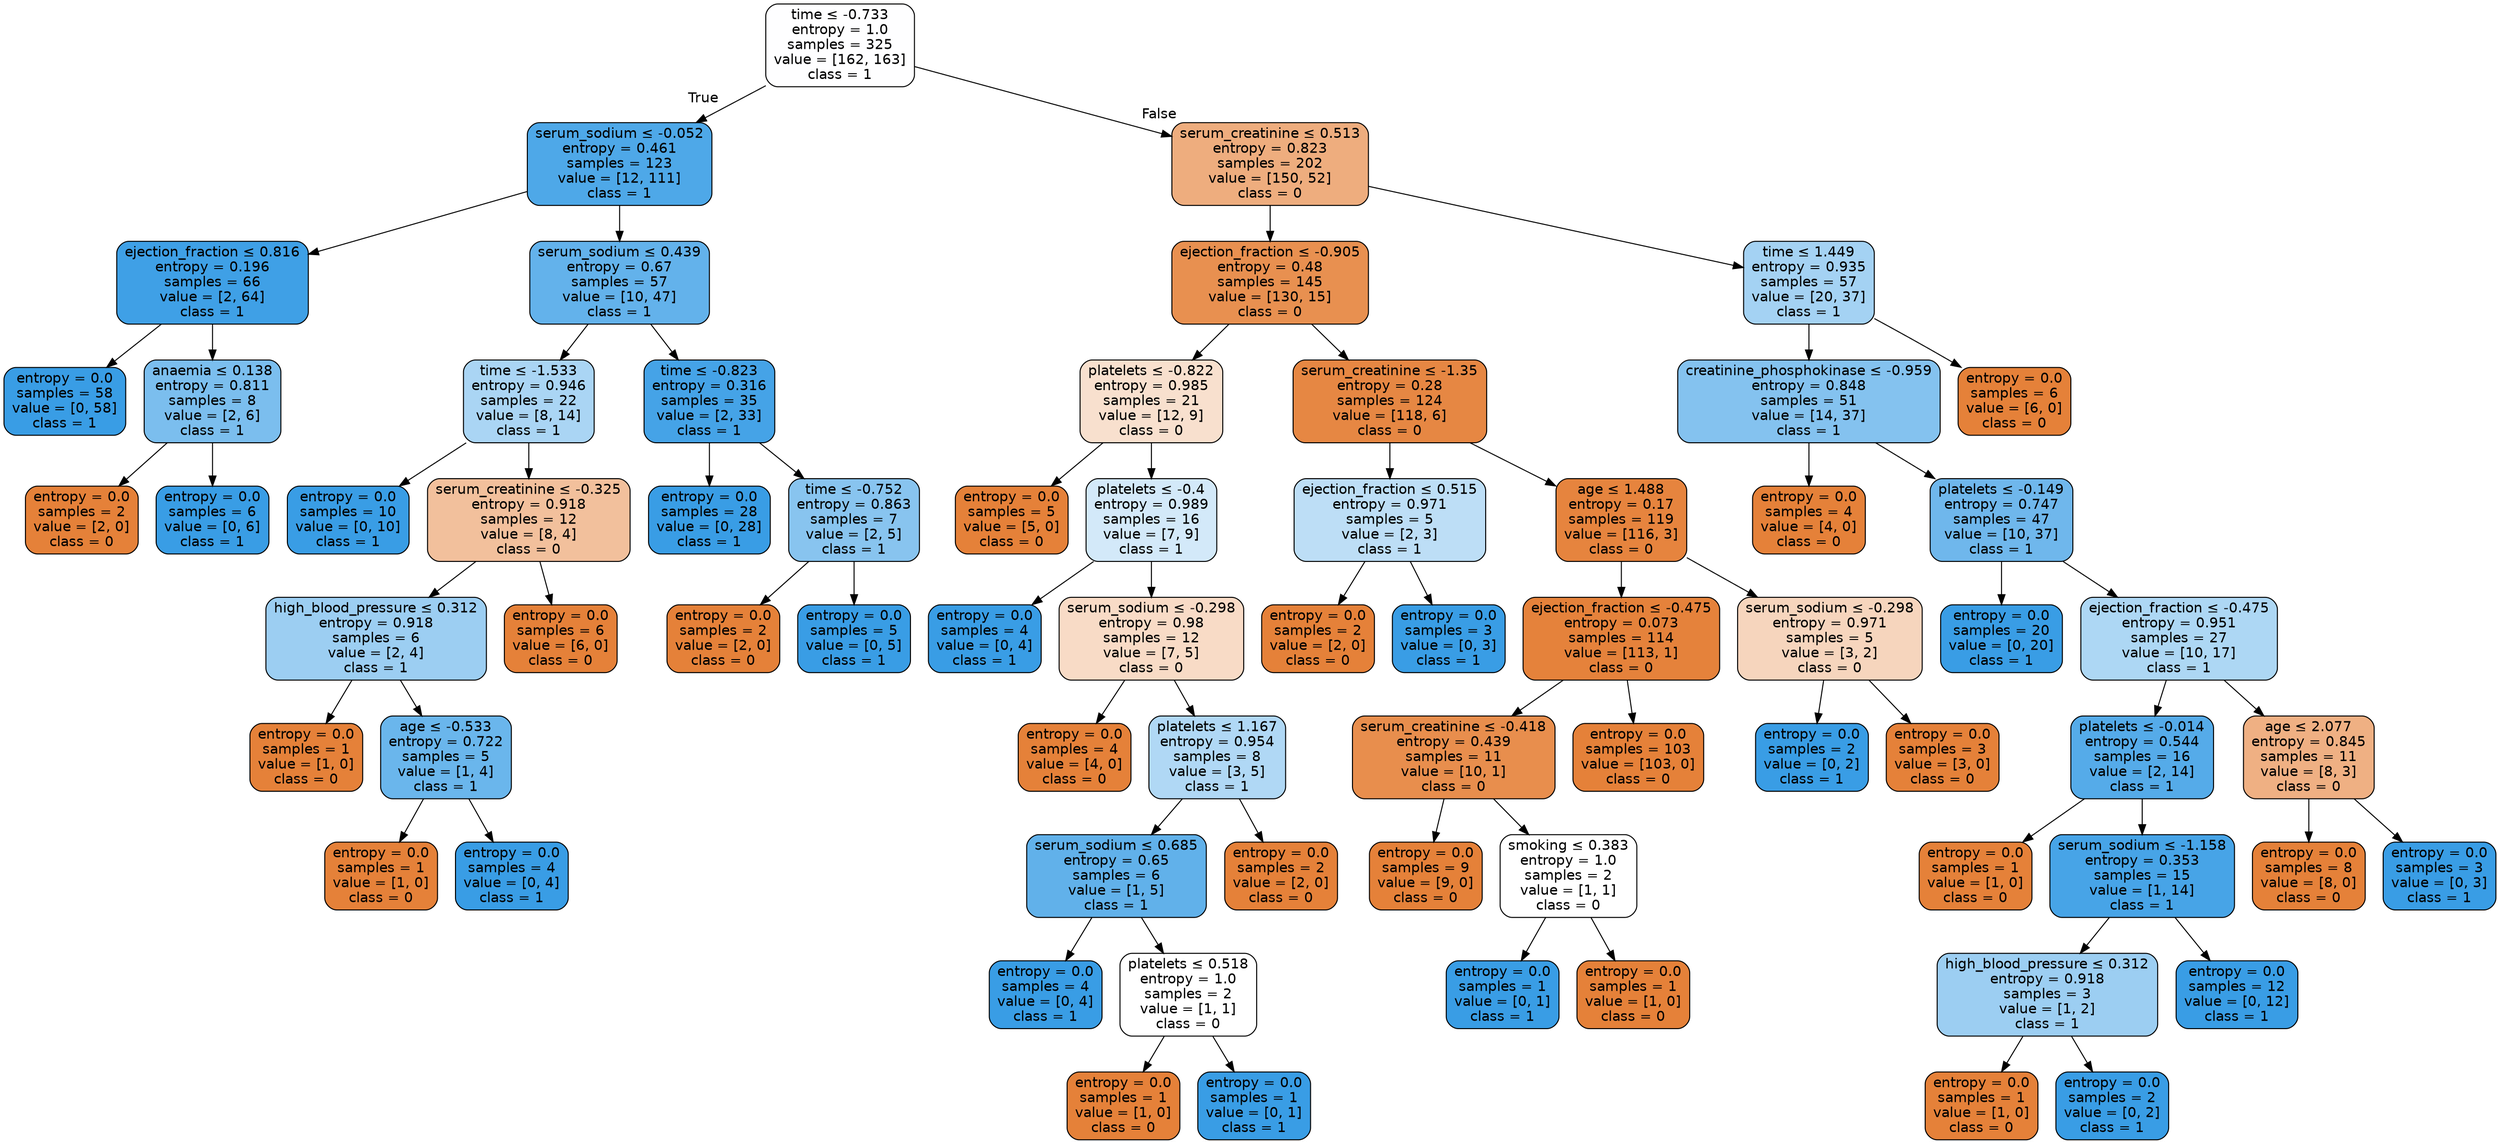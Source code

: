 digraph Tree {
node [shape=box, style="filled, rounded", color="black", fontname=helvetica] ;
edge [fontname=helvetica] ;
0 [label=<time &le; -0.733<br/>entropy = 1.0<br/>samples = 325<br/>value = [162, 163]<br/>class = 1>, fillcolor="#fefeff"] ;
1 [label=<serum_sodium &le; -0.052<br/>entropy = 0.461<br/>samples = 123<br/>value = [12, 111]<br/>class = 1>, fillcolor="#4ea8e8"] ;
0 -> 1 [labeldistance=2.5, labelangle=45, headlabel="True"] ;
2 [label=<ejection_fraction &le; 0.816<br/>entropy = 0.196<br/>samples = 66<br/>value = [2, 64]<br/>class = 1>, fillcolor="#3fa0e6"] ;
1 -> 2 ;
3 [label=<entropy = 0.0<br/>samples = 58<br/>value = [0, 58]<br/>class = 1>, fillcolor="#399de5"] ;
2 -> 3 ;
4 [label=<anaemia &le; 0.138<br/>entropy = 0.811<br/>samples = 8<br/>value = [2, 6]<br/>class = 1>, fillcolor="#7bbeee"] ;
2 -> 4 ;
5 [label=<entropy = 0.0<br/>samples = 2<br/>value = [2, 0]<br/>class = 0>, fillcolor="#e58139"] ;
4 -> 5 ;
6 [label=<entropy = 0.0<br/>samples = 6<br/>value = [0, 6]<br/>class = 1>, fillcolor="#399de5"] ;
4 -> 6 ;
7 [label=<serum_sodium &le; 0.439<br/>entropy = 0.67<br/>samples = 57<br/>value = [10, 47]<br/>class = 1>, fillcolor="#63b2eb"] ;
1 -> 7 ;
8 [label=<time &le; -1.533<br/>entropy = 0.946<br/>samples = 22<br/>value = [8, 14]<br/>class = 1>, fillcolor="#aad5f4"] ;
7 -> 8 ;
9 [label=<entropy = 0.0<br/>samples = 10<br/>value = [0, 10]<br/>class = 1>, fillcolor="#399de5"] ;
8 -> 9 ;
10 [label=<serum_creatinine &le; -0.325<br/>entropy = 0.918<br/>samples = 12<br/>value = [8, 4]<br/>class = 0>, fillcolor="#f2c09c"] ;
8 -> 10 ;
11 [label=<high_blood_pressure &le; 0.312<br/>entropy = 0.918<br/>samples = 6<br/>value = [2, 4]<br/>class = 1>, fillcolor="#9ccef2"] ;
10 -> 11 ;
12 [label=<entropy = 0.0<br/>samples = 1<br/>value = [1, 0]<br/>class = 0>, fillcolor="#e58139"] ;
11 -> 12 ;
13 [label=<age &le; -0.533<br/>entropy = 0.722<br/>samples = 5<br/>value = [1, 4]<br/>class = 1>, fillcolor="#6ab6ec"] ;
11 -> 13 ;
14 [label=<entropy = 0.0<br/>samples = 1<br/>value = [1, 0]<br/>class = 0>, fillcolor="#e58139"] ;
13 -> 14 ;
15 [label=<entropy = 0.0<br/>samples = 4<br/>value = [0, 4]<br/>class = 1>, fillcolor="#399de5"] ;
13 -> 15 ;
16 [label=<entropy = 0.0<br/>samples = 6<br/>value = [6, 0]<br/>class = 0>, fillcolor="#e58139"] ;
10 -> 16 ;
17 [label=<time &le; -0.823<br/>entropy = 0.316<br/>samples = 35<br/>value = [2, 33]<br/>class = 1>, fillcolor="#45a3e7"] ;
7 -> 17 ;
18 [label=<entropy = 0.0<br/>samples = 28<br/>value = [0, 28]<br/>class = 1>, fillcolor="#399de5"] ;
17 -> 18 ;
19 [label=<time &le; -0.752<br/>entropy = 0.863<br/>samples = 7<br/>value = [2, 5]<br/>class = 1>, fillcolor="#88c4ef"] ;
17 -> 19 ;
20 [label=<entropy = 0.0<br/>samples = 2<br/>value = [2, 0]<br/>class = 0>, fillcolor="#e58139"] ;
19 -> 20 ;
21 [label=<entropy = 0.0<br/>samples = 5<br/>value = [0, 5]<br/>class = 1>, fillcolor="#399de5"] ;
19 -> 21 ;
22 [label=<serum_creatinine &le; 0.513<br/>entropy = 0.823<br/>samples = 202<br/>value = [150, 52]<br/>class = 0>, fillcolor="#eead7e"] ;
0 -> 22 [labeldistance=2.5, labelangle=-45, headlabel="False"] ;
23 [label=<ejection_fraction &le; -0.905<br/>entropy = 0.48<br/>samples = 145<br/>value = [130, 15]<br/>class = 0>, fillcolor="#e89050"] ;
22 -> 23 ;
24 [label=<platelets &le; -0.822<br/>entropy = 0.985<br/>samples = 21<br/>value = [12, 9]<br/>class = 0>, fillcolor="#f8e0ce"] ;
23 -> 24 ;
25 [label=<entropy = 0.0<br/>samples = 5<br/>value = [5, 0]<br/>class = 0>, fillcolor="#e58139"] ;
24 -> 25 ;
26 [label=<platelets &le; -0.4<br/>entropy = 0.989<br/>samples = 16<br/>value = [7, 9]<br/>class = 1>, fillcolor="#d3e9f9"] ;
24 -> 26 ;
27 [label=<entropy = 0.0<br/>samples = 4<br/>value = [0, 4]<br/>class = 1>, fillcolor="#399de5"] ;
26 -> 27 ;
28 [label=<serum_sodium &le; -0.298<br/>entropy = 0.98<br/>samples = 12<br/>value = [7, 5]<br/>class = 0>, fillcolor="#f8dbc6"] ;
26 -> 28 ;
29 [label=<entropy = 0.0<br/>samples = 4<br/>value = [4, 0]<br/>class = 0>, fillcolor="#e58139"] ;
28 -> 29 ;
30 [label=<platelets &le; 1.167<br/>entropy = 0.954<br/>samples = 8<br/>value = [3, 5]<br/>class = 1>, fillcolor="#b0d8f5"] ;
28 -> 30 ;
31 [label=<serum_sodium &le; 0.685<br/>entropy = 0.65<br/>samples = 6<br/>value = [1, 5]<br/>class = 1>, fillcolor="#61b1ea"] ;
30 -> 31 ;
32 [label=<entropy = 0.0<br/>samples = 4<br/>value = [0, 4]<br/>class = 1>, fillcolor="#399de5"] ;
31 -> 32 ;
33 [label=<platelets &le; 0.518<br/>entropy = 1.0<br/>samples = 2<br/>value = [1, 1]<br/>class = 0>, fillcolor="#ffffff"] ;
31 -> 33 ;
34 [label=<entropy = 0.0<br/>samples = 1<br/>value = [1, 0]<br/>class = 0>, fillcolor="#e58139"] ;
33 -> 34 ;
35 [label=<entropy = 0.0<br/>samples = 1<br/>value = [0, 1]<br/>class = 1>, fillcolor="#399de5"] ;
33 -> 35 ;
36 [label=<entropy = 0.0<br/>samples = 2<br/>value = [2, 0]<br/>class = 0>, fillcolor="#e58139"] ;
30 -> 36 ;
37 [label=<serum_creatinine &le; -1.35<br/>entropy = 0.28<br/>samples = 124<br/>value = [118, 6]<br/>class = 0>, fillcolor="#e68743"] ;
23 -> 37 ;
38 [label=<ejection_fraction &le; 0.515<br/>entropy = 0.971<br/>samples = 5<br/>value = [2, 3]<br/>class = 1>, fillcolor="#bddef6"] ;
37 -> 38 ;
39 [label=<entropy = 0.0<br/>samples = 2<br/>value = [2, 0]<br/>class = 0>, fillcolor="#e58139"] ;
38 -> 39 ;
40 [label=<entropy = 0.0<br/>samples = 3<br/>value = [0, 3]<br/>class = 1>, fillcolor="#399de5"] ;
38 -> 40 ;
41 [label=<age &le; 1.488<br/>entropy = 0.17<br/>samples = 119<br/>value = [116, 3]<br/>class = 0>, fillcolor="#e6843e"] ;
37 -> 41 ;
42 [label=<ejection_fraction &le; -0.475<br/>entropy = 0.073<br/>samples = 114<br/>value = [113, 1]<br/>class = 0>, fillcolor="#e5823b"] ;
41 -> 42 ;
43 [label=<serum_creatinine &le; -0.418<br/>entropy = 0.439<br/>samples = 11<br/>value = [10, 1]<br/>class = 0>, fillcolor="#e88e4d"] ;
42 -> 43 ;
44 [label=<entropy = 0.0<br/>samples = 9<br/>value = [9, 0]<br/>class = 0>, fillcolor="#e58139"] ;
43 -> 44 ;
45 [label=<smoking &le; 0.383<br/>entropy = 1.0<br/>samples = 2<br/>value = [1, 1]<br/>class = 0>, fillcolor="#ffffff"] ;
43 -> 45 ;
46 [label=<entropy = 0.0<br/>samples = 1<br/>value = [0, 1]<br/>class = 1>, fillcolor="#399de5"] ;
45 -> 46 ;
47 [label=<entropy = 0.0<br/>samples = 1<br/>value = [1, 0]<br/>class = 0>, fillcolor="#e58139"] ;
45 -> 47 ;
48 [label=<entropy = 0.0<br/>samples = 103<br/>value = [103, 0]<br/>class = 0>, fillcolor="#e58139"] ;
42 -> 48 ;
49 [label=<serum_sodium &le; -0.298<br/>entropy = 0.971<br/>samples = 5<br/>value = [3, 2]<br/>class = 0>, fillcolor="#f6d5bd"] ;
41 -> 49 ;
50 [label=<entropy = 0.0<br/>samples = 2<br/>value = [0, 2]<br/>class = 1>, fillcolor="#399de5"] ;
49 -> 50 ;
51 [label=<entropy = 0.0<br/>samples = 3<br/>value = [3, 0]<br/>class = 0>, fillcolor="#e58139"] ;
49 -> 51 ;
52 [label=<time &le; 1.449<br/>entropy = 0.935<br/>samples = 57<br/>value = [20, 37]<br/>class = 1>, fillcolor="#a4d2f3"] ;
22 -> 52 ;
53 [label=<creatinine_phosphokinase &le; -0.959<br/>entropy = 0.848<br/>samples = 51<br/>value = [14, 37]<br/>class = 1>, fillcolor="#84c2ef"] ;
52 -> 53 ;
54 [label=<entropy = 0.0<br/>samples = 4<br/>value = [4, 0]<br/>class = 0>, fillcolor="#e58139"] ;
53 -> 54 ;
55 [label=<platelets &le; -0.149<br/>entropy = 0.747<br/>samples = 47<br/>value = [10, 37]<br/>class = 1>, fillcolor="#6fb7ec"] ;
53 -> 55 ;
56 [label=<entropy = 0.0<br/>samples = 20<br/>value = [0, 20]<br/>class = 1>, fillcolor="#399de5"] ;
55 -> 56 ;
57 [label=<ejection_fraction &le; -0.475<br/>entropy = 0.951<br/>samples = 27<br/>value = [10, 17]<br/>class = 1>, fillcolor="#add7f4"] ;
55 -> 57 ;
58 [label=<platelets &le; -0.014<br/>entropy = 0.544<br/>samples = 16<br/>value = [2, 14]<br/>class = 1>, fillcolor="#55abe9"] ;
57 -> 58 ;
59 [label=<entropy = 0.0<br/>samples = 1<br/>value = [1, 0]<br/>class = 0>, fillcolor="#e58139"] ;
58 -> 59 ;
60 [label=<serum_sodium &le; -1.158<br/>entropy = 0.353<br/>samples = 15<br/>value = [1, 14]<br/>class = 1>, fillcolor="#47a4e7"] ;
58 -> 60 ;
61 [label=<high_blood_pressure &le; 0.312<br/>entropy = 0.918<br/>samples = 3<br/>value = [1, 2]<br/>class = 1>, fillcolor="#9ccef2"] ;
60 -> 61 ;
62 [label=<entropy = 0.0<br/>samples = 1<br/>value = [1, 0]<br/>class = 0>, fillcolor="#e58139"] ;
61 -> 62 ;
63 [label=<entropy = 0.0<br/>samples = 2<br/>value = [0, 2]<br/>class = 1>, fillcolor="#399de5"] ;
61 -> 63 ;
64 [label=<entropy = 0.0<br/>samples = 12<br/>value = [0, 12]<br/>class = 1>, fillcolor="#399de5"] ;
60 -> 64 ;
65 [label=<age &le; 2.077<br/>entropy = 0.845<br/>samples = 11<br/>value = [8, 3]<br/>class = 0>, fillcolor="#efb083"] ;
57 -> 65 ;
66 [label=<entropy = 0.0<br/>samples = 8<br/>value = [8, 0]<br/>class = 0>, fillcolor="#e58139"] ;
65 -> 66 ;
67 [label=<entropy = 0.0<br/>samples = 3<br/>value = [0, 3]<br/>class = 1>, fillcolor="#399de5"] ;
65 -> 67 ;
68 [label=<entropy = 0.0<br/>samples = 6<br/>value = [6, 0]<br/>class = 0>, fillcolor="#e58139"] ;
52 -> 68 ;
}